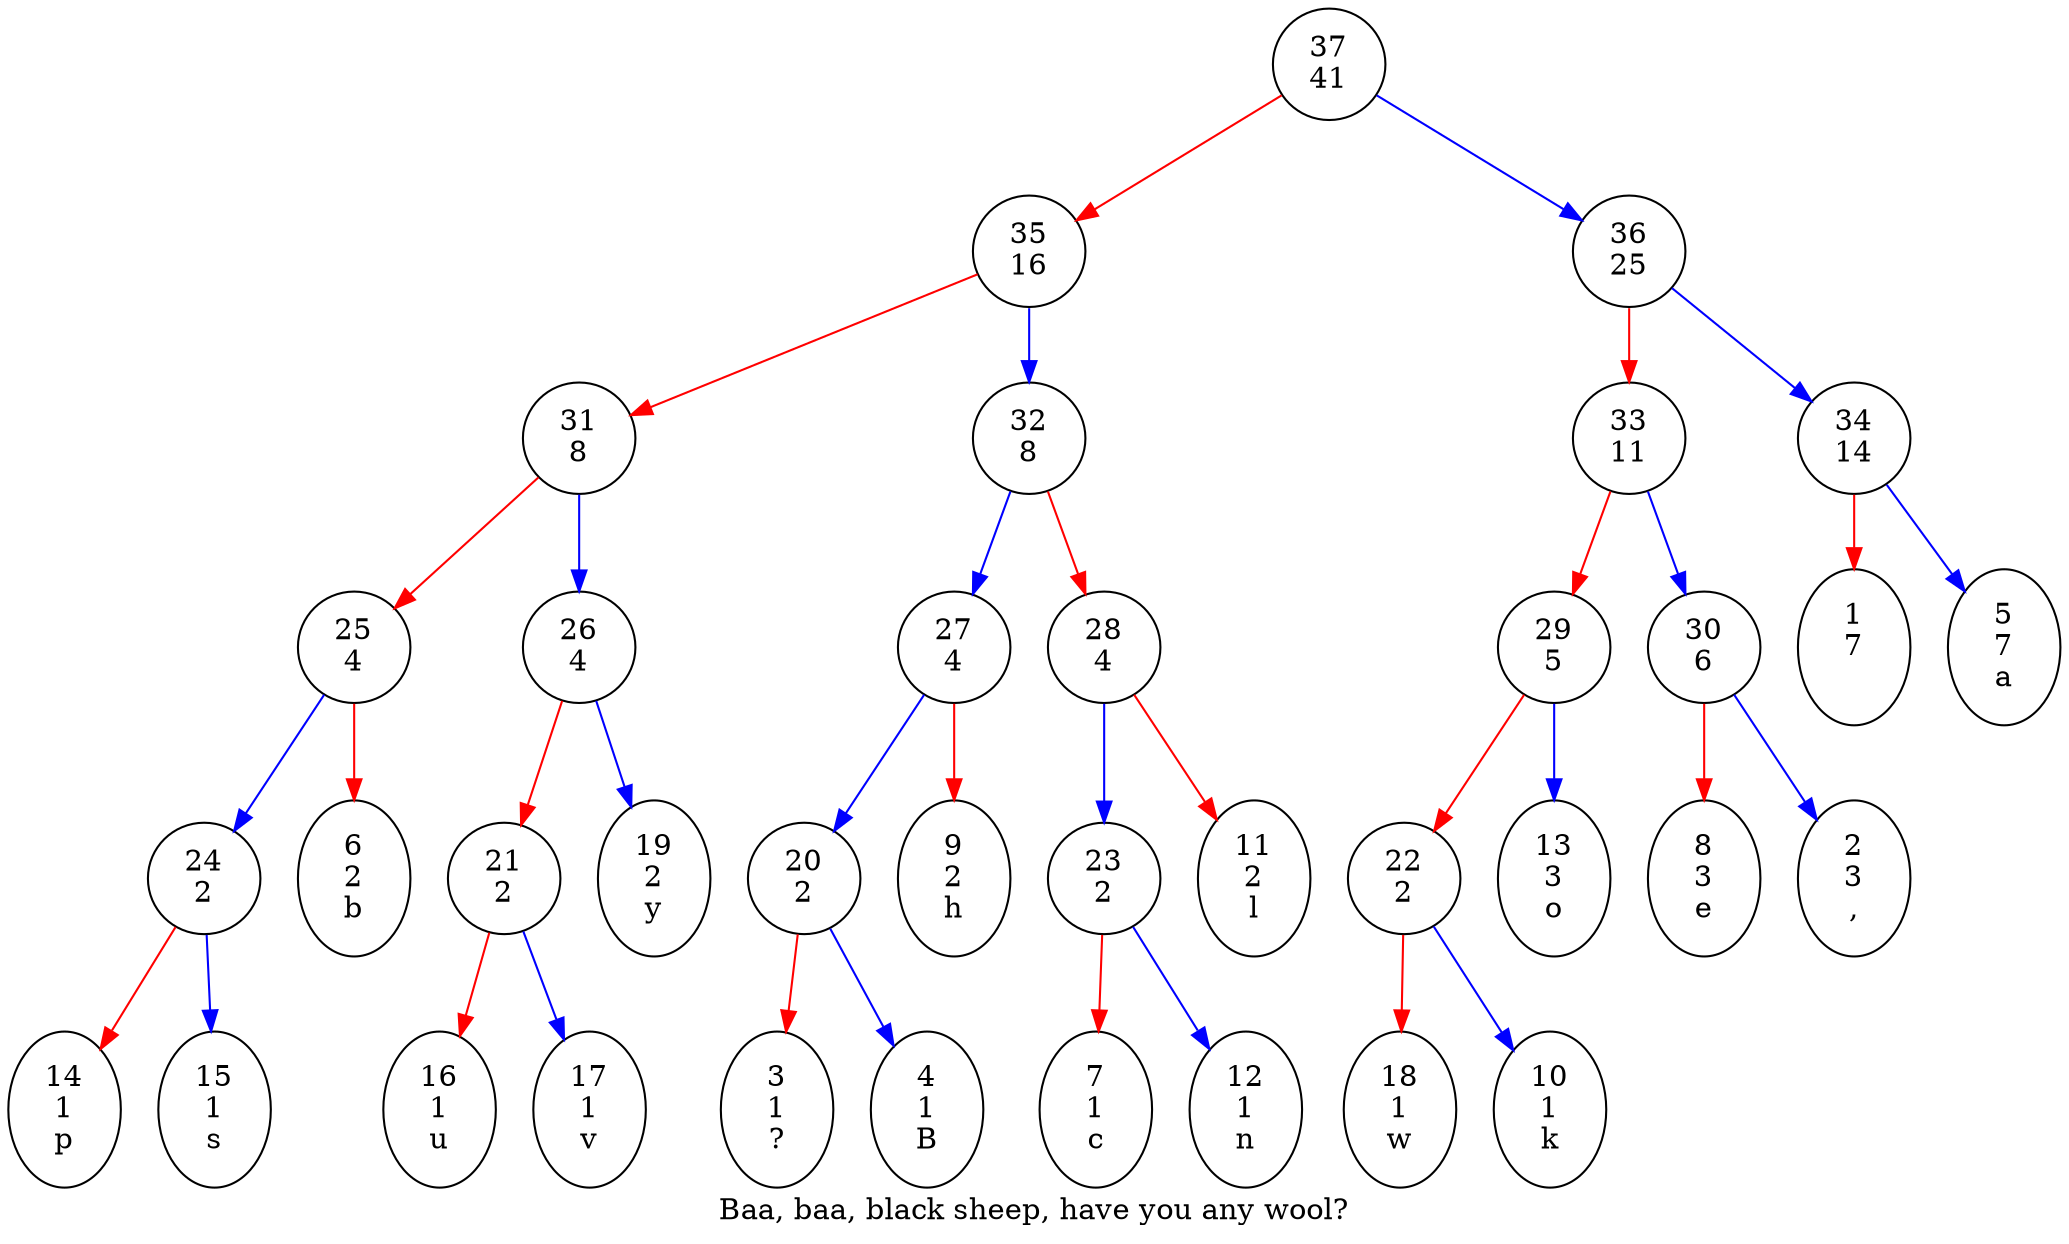 digraph g {
  label = " Baa, baa, black sheep, have you any wool? "
  "20\n2" -> "3\n1\n?" [color=red]
  "20\n2" -> "4\n1\nB" [color=blue]
  "21\n2" -> "16\n1\nu" [color=red]
  "21\n2" -> "17\n1\nv" [color=blue]
  "22\n2" -> "18\n1\nw" [color=red]
  "22\n2" -> "10\n1\nk" [color=blue]
  "23\n2" -> "7\n1\nc" [color=red]
  "23\n2" -> "12\n1\nn" [color=blue]
  "24\n2" -> "14\n1\np" [color=red]
  "24\n2" -> "15\n1\ns" [color=blue]
  "25\n4" -> "6\n2\nb" [color=red]
  "25\n4" -> "24\n2" [color=blue]
  "26\n4" -> "21\n2" [color=red]
  "26\n4" -> "19\n2\ny" [color=blue]
  "27\n4" -> "9\n2\nh" [color=red]
  "27\n4" -> "20\n2" [color=blue]
  "28\n4" -> "11\n2\nl" [color=red]
  "28\n4" -> "23\n2" [color=blue]
  "29\n5" -> "22\n2" [color=red]
  "29\n5" -> "13\n3\no" [color=blue]
  "30\n6" -> "8\n3\ne" [color=red]
  "30\n6" -> "2\n3\n," [color=blue]
  "31\n8" -> "25\n4" [color=red]
  "31\n8" -> "26\n4" [color=blue]
  "32\n8" -> "28\n4" [color=red]
  "32\n8" -> "27\n4" [color=blue]
  "33\n11" -> "29\n5" [color=red]
  "33\n11" -> "30\n6" [color=blue]
  "34\n14" -> "1\n7\n " [color=red]
  "34\n14" -> "5\n7\na" [color=blue]
  "35\n16" -> "31\n8" [color=red]
  "35\n16" -> "32\n8" [color=blue]
  "36\n25" -> "33\n11" [color=red]
  "36\n25" -> "34\n14" [color=blue]
  "37\n41" -> "35\n16" [color=red]
  "37\n41" -> "36\n25" [color=blue]
}
